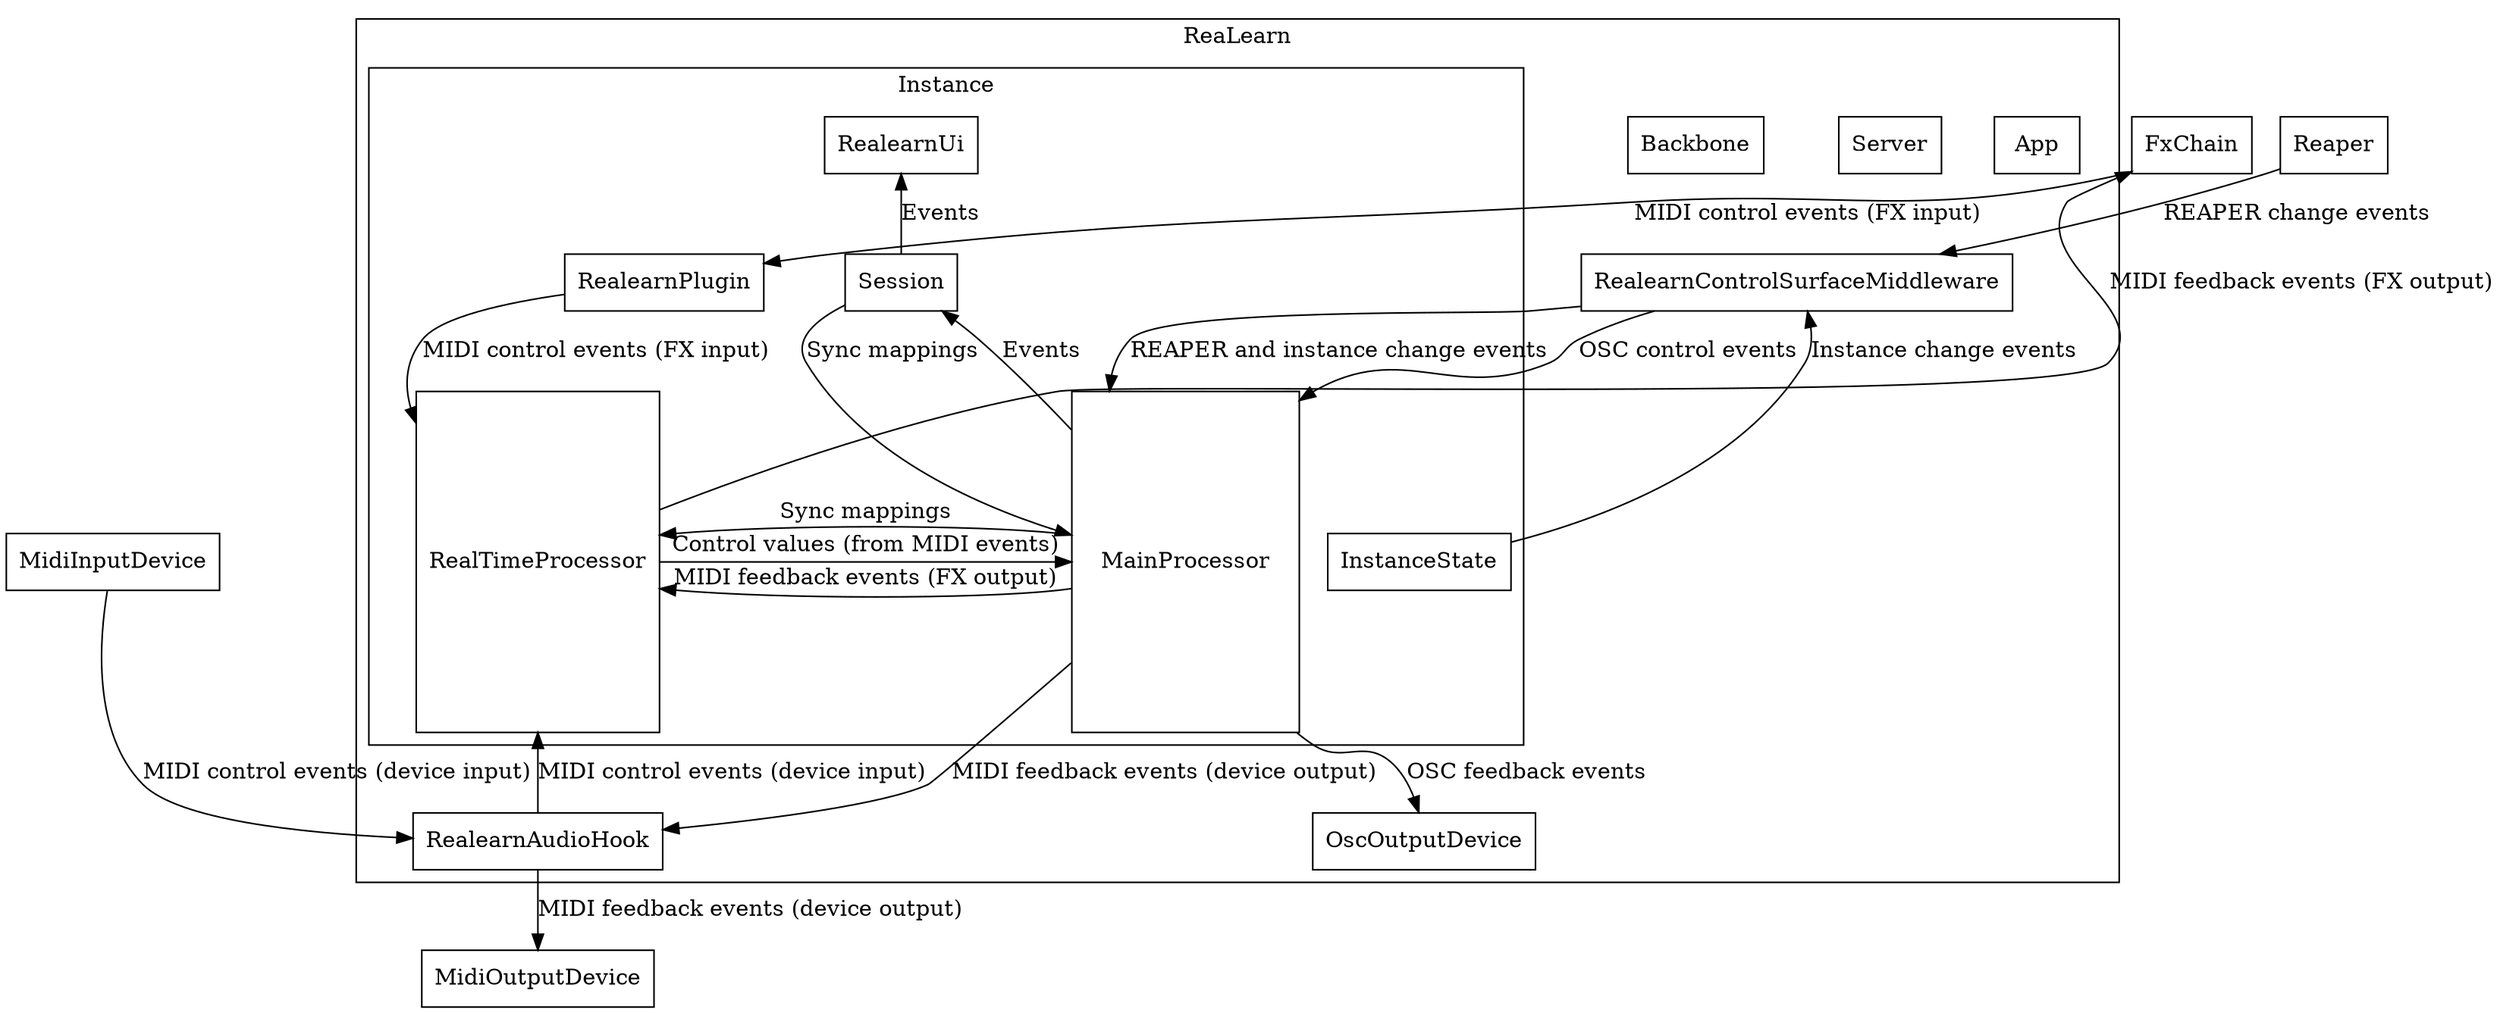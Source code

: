 digraph components {
  node [shape = "box"];
  compound = true;
  // newrank = true;
  rankdir = "TB";

  MidiInputDevice;
  MidiOutputDevice;
  FxChain;
  Reaper;

  subgraph cluster_realearn {
    App [class = "infrastructure"];
    Server [class = "infrastructure"];
    Backbone [class = "processing"];
    RealearnControlSurfaceMiddleware [class = "processing"];
    RealearnAudioHook [class = "processing"];
    OscOutputDevice [class = "processing"];

    subgraph cluster_instance {
      infrastructure_layer [shape = point style = invis];
      application_layer [shape = point style = invis];
      processing_layer [shape = point style = invis];
      RealearnPlugin [class = "infrastructure"];
      RealearnUi [class = "infrastructure"];
      Session [class = "management"];
      InstanceState [class = "processing"];
      RealTimeProcessor [width = 2, height = 3, class = "processing"];
      MainProcessor [width = 2, height = 3, class = "processing"];

      {
        rank = same;
        infrastructure_layer;
        RealearnUi;
      }
      {
        rank = same;
        application_layer;
        Session;
      }
      {
        rank = same;
        processing_layer;
        RealTimeProcessor;
        MainProcessor;
        InstanceState;
      }

      label = "Instance";
      class = "level-2";
      infrastructure_layer -> application_layer -> processing_layer [style = invis];
    }

    label = "ReaLearn";
    class = "level-1";
  }


  // General
  Session -> MainProcessor [label = "Sync mappings", class = "async"]
  MainProcessor -> RealTimeProcessor [label = "Sync mappings", class = "async"]
  MainProcessor -> Session [label = "Events"]
  Session -> RealearnUi [label = "Events"]

  // Feedback direction
  Reaper -> RealearnControlSurfaceMiddleware [label = "REAPER change events"]
  InstanceState -> RealearnControlSurfaceMiddleware [label = "Instance change events", class = "async"]
  RealearnControlSurfaceMiddleware -> MainProcessor [label = "REAPER and instance change events"]

  // Control direction (OSC)
  RealearnControlSurfaceMiddleware -> MainProcessor [label = "OSC control events"]

  // Feedback direction (OSC)
  MainProcessor -> OscOutputDevice [label = "OSC feedback events", class = "async"]

  // Control direction (MIDI)
  RealTimeProcessor -> MainProcessor [label = "Control values (from MIDI events)", class = "async"]

  // Control direction (MIDI, FX input)
  FxChain -> RealearnPlugin [label = "MIDI control events (FX input)"]
  RealearnPlugin -> RealTimeProcessor [label = "MIDI control events (FX input)"]

  // Feedback direction (MIDI, FX output)
  MainProcessor -> RealTimeProcessor [label = "MIDI feedback events (FX output)", class = "async"]
  RealTimeProcessor -> FxChain [label = "MIDI feedback events (FX output)", constraint = false]

  // Control direction (MIDI, device input)
  MidiInputDevice -> RealearnAudioHook [label = "MIDI control events (device input)"]
  RealearnAudioHook -> RealTimeProcessor [label = "MIDI control events (device input)"]

  // Feedback direction (MIDI, device output)
  MainProcessor -> RealearnAudioHook [label = "MIDI feedback events (device output)", class = "async"]
  RealearnAudioHook -> MidiOutputDevice [label = "MIDI feedback events (device output)"]
}